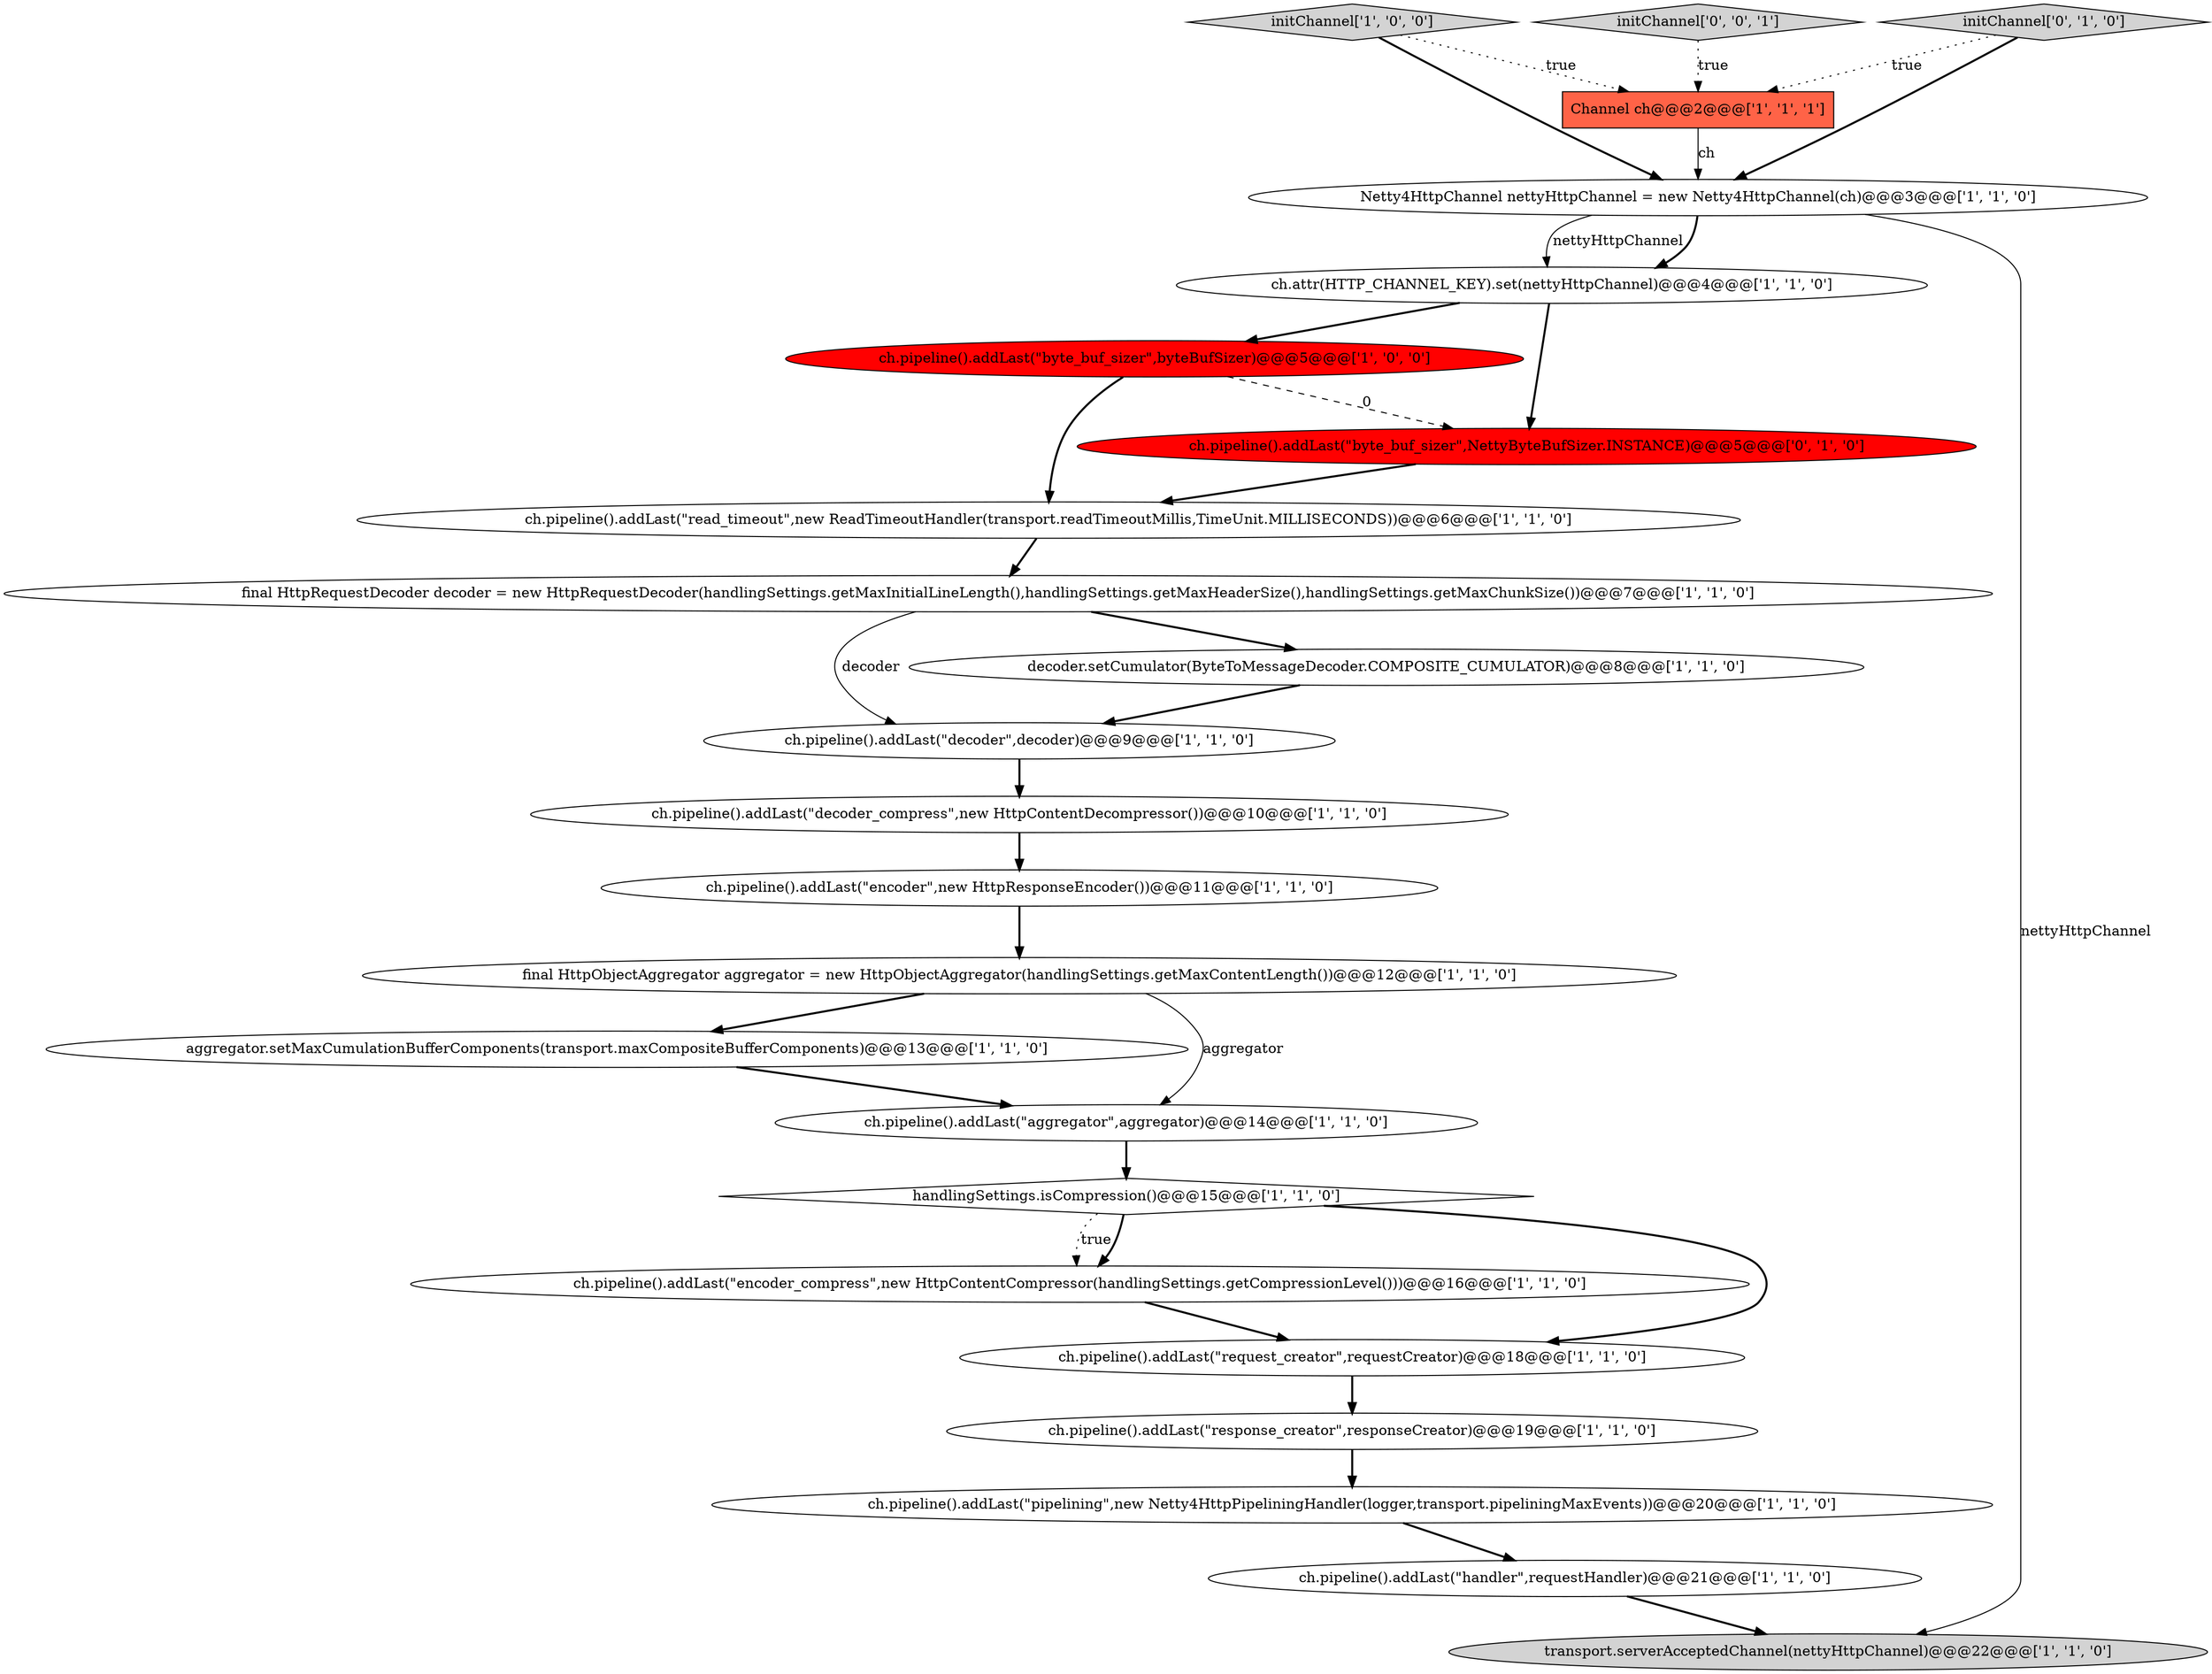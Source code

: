 digraph {
0 [style = filled, label = "handlingSettings.isCompression()@@@15@@@['1', '1', '0']", fillcolor = white, shape = diamond image = "AAA0AAABBB1BBB"];
16 [style = filled, label = "ch.attr(HTTP_CHANNEL_KEY).set(nettyHttpChannel)@@@4@@@['1', '1', '0']", fillcolor = white, shape = ellipse image = "AAA0AAABBB1BBB"];
13 [style = filled, label = "initChannel['1', '0', '0']", fillcolor = lightgray, shape = diamond image = "AAA0AAABBB1BBB"];
23 [style = filled, label = "initChannel['0', '0', '1']", fillcolor = lightgray, shape = diamond image = "AAA0AAABBB3BBB"];
11 [style = filled, label = "ch.pipeline().addLast(\"decoder_compress\",new HttpContentDecompressor())@@@10@@@['1', '1', '0']", fillcolor = white, shape = ellipse image = "AAA0AAABBB1BBB"];
2 [style = filled, label = "Netty4HttpChannel nettyHttpChannel = new Netty4HttpChannel(ch)@@@3@@@['1', '1', '0']", fillcolor = white, shape = ellipse image = "AAA0AAABBB1BBB"];
15 [style = filled, label = "aggregator.setMaxCumulationBufferComponents(transport.maxCompositeBufferComponents)@@@13@@@['1', '1', '0']", fillcolor = white, shape = ellipse image = "AAA0AAABBB1BBB"];
20 [style = filled, label = "ch.pipeline().addLast(\"aggregator\",aggregator)@@@14@@@['1', '1', '0']", fillcolor = white, shape = ellipse image = "AAA0AAABBB1BBB"];
14 [style = filled, label = "final HttpObjectAggregator aggregator = new HttpObjectAggregator(handlingSettings.getMaxContentLength())@@@12@@@['1', '1', '0']", fillcolor = white, shape = ellipse image = "AAA0AAABBB1BBB"];
1 [style = filled, label = "final HttpRequestDecoder decoder = new HttpRequestDecoder(handlingSettings.getMaxInitialLineLength(),handlingSettings.getMaxHeaderSize(),handlingSettings.getMaxChunkSize())@@@7@@@['1', '1', '0']", fillcolor = white, shape = ellipse image = "AAA0AAABBB1BBB"];
10 [style = filled, label = "ch.pipeline().addLast(\"read_timeout\",new ReadTimeoutHandler(transport.readTimeoutMillis,TimeUnit.MILLISECONDS))@@@6@@@['1', '1', '0']", fillcolor = white, shape = ellipse image = "AAA0AAABBB1BBB"];
12 [style = filled, label = "ch.pipeline().addLast(\"decoder\",decoder)@@@9@@@['1', '1', '0']", fillcolor = white, shape = ellipse image = "AAA0AAABBB1BBB"];
8 [style = filled, label = "decoder.setCumulator(ByteToMessageDecoder.COMPOSITE_CUMULATOR)@@@8@@@['1', '1', '0']", fillcolor = white, shape = ellipse image = "AAA0AAABBB1BBB"];
3 [style = filled, label = "ch.pipeline().addLast(\"byte_buf_sizer\",byteBufSizer)@@@5@@@['1', '0', '0']", fillcolor = red, shape = ellipse image = "AAA1AAABBB1BBB"];
7 [style = filled, label = "ch.pipeline().addLast(\"pipelining\",new Netty4HttpPipeliningHandler(logger,transport.pipeliningMaxEvents))@@@20@@@['1', '1', '0']", fillcolor = white, shape = ellipse image = "AAA0AAABBB1BBB"];
4 [style = filled, label = "ch.pipeline().addLast(\"encoder_compress\",new HttpContentCompressor(handlingSettings.getCompressionLevel()))@@@16@@@['1', '1', '0']", fillcolor = white, shape = ellipse image = "AAA0AAABBB1BBB"];
17 [style = filled, label = "ch.pipeline().addLast(\"encoder\",new HttpResponseEncoder())@@@11@@@['1', '1', '0']", fillcolor = white, shape = ellipse image = "AAA0AAABBB1BBB"];
6 [style = filled, label = "Channel ch@@@2@@@['1', '1', '1']", fillcolor = tomato, shape = box image = "AAA0AAABBB1BBB"];
21 [style = filled, label = "initChannel['0', '1', '0']", fillcolor = lightgray, shape = diamond image = "AAA0AAABBB2BBB"];
22 [style = filled, label = "ch.pipeline().addLast(\"byte_buf_sizer\",NettyByteBufSizer.INSTANCE)@@@5@@@['0', '1', '0']", fillcolor = red, shape = ellipse image = "AAA1AAABBB2BBB"];
9 [style = filled, label = "transport.serverAcceptedChannel(nettyHttpChannel)@@@22@@@['1', '1', '0']", fillcolor = lightgray, shape = ellipse image = "AAA0AAABBB1BBB"];
18 [style = filled, label = "ch.pipeline().addLast(\"response_creator\",responseCreator)@@@19@@@['1', '1', '0']", fillcolor = white, shape = ellipse image = "AAA0AAABBB1BBB"];
19 [style = filled, label = "ch.pipeline().addLast(\"handler\",requestHandler)@@@21@@@['1', '1', '0']", fillcolor = white, shape = ellipse image = "AAA0AAABBB1BBB"];
5 [style = filled, label = "ch.pipeline().addLast(\"request_creator\",requestCreator)@@@18@@@['1', '1', '0']", fillcolor = white, shape = ellipse image = "AAA0AAABBB1BBB"];
13->6 [style = dotted, label="true"];
16->3 [style = bold, label=""];
1->8 [style = bold, label=""];
23->6 [style = dotted, label="true"];
20->0 [style = bold, label=""];
0->4 [style = dotted, label="true"];
12->11 [style = bold, label=""];
1->12 [style = solid, label="decoder"];
5->18 [style = bold, label=""];
3->22 [style = dashed, label="0"];
16->22 [style = bold, label=""];
21->6 [style = dotted, label="true"];
21->2 [style = bold, label=""];
2->9 [style = solid, label="nettyHttpChannel"];
3->10 [style = bold, label=""];
19->9 [style = bold, label=""];
17->14 [style = bold, label=""];
0->4 [style = bold, label=""];
15->20 [style = bold, label=""];
6->2 [style = solid, label="ch"];
22->10 [style = bold, label=""];
14->20 [style = solid, label="aggregator"];
11->17 [style = bold, label=""];
14->15 [style = bold, label=""];
18->7 [style = bold, label=""];
10->1 [style = bold, label=""];
7->19 [style = bold, label=""];
4->5 [style = bold, label=""];
8->12 [style = bold, label=""];
2->16 [style = solid, label="nettyHttpChannel"];
0->5 [style = bold, label=""];
13->2 [style = bold, label=""];
2->16 [style = bold, label=""];
}
